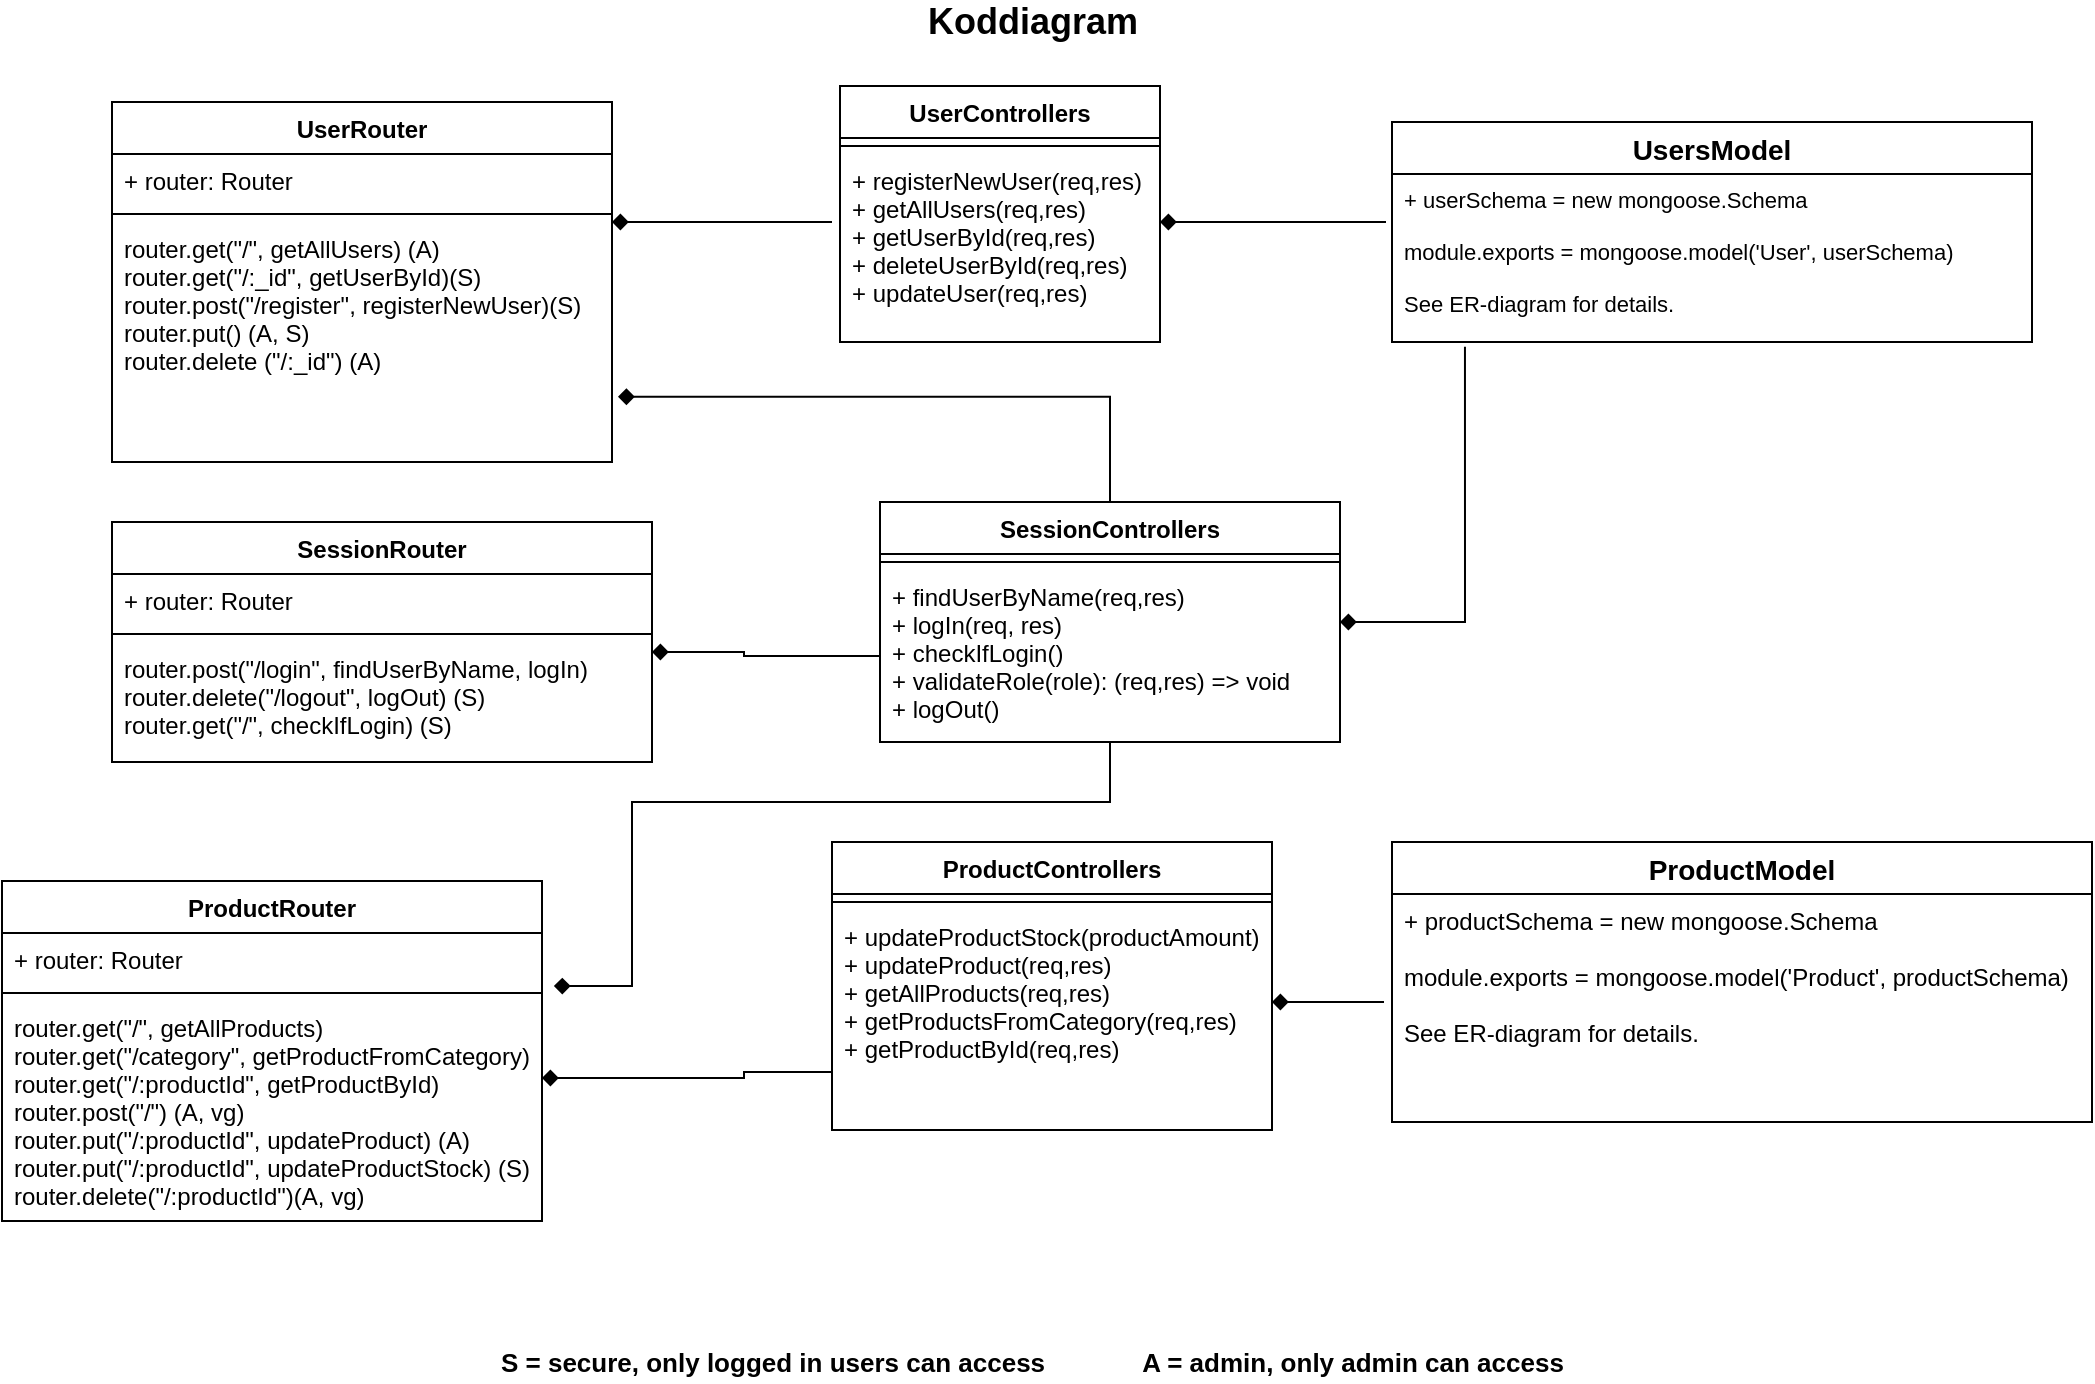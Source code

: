 <mxfile version="14.1.2" type="github">
  <diagram name="Page-1" id="5f0bae14-7c28-e335-631c-24af17079c00">
    <mxGraphModel dx="1426" dy="945" grid="1" gridSize="10" guides="1" tooltips="1" connect="1" arrows="1" fold="1" page="1" pageScale="1" pageWidth="1100" pageHeight="850" background="#ffffff" math="0" shadow="0">
      <root>
        <mxCell id="0" />
        <mxCell id="1" parent="0" />
        <mxCell id="vIjA369l-1uuV4axcZcj-1" value="UserRouter" style="swimlane;fontStyle=1;align=center;verticalAlign=top;childLayout=stackLayout;horizontal=1;startSize=26;horizontalStack=0;resizeParent=1;resizeParentMax=0;resizeLast=0;collapsible=1;marginBottom=0;" vertex="1" parent="1">
          <mxGeometry x="90" y="120" width="250" height="180" as="geometry" />
        </mxCell>
        <mxCell id="vIjA369l-1uuV4axcZcj-2" value="+ router: Router" style="text;strokeColor=none;fillColor=none;align=left;verticalAlign=top;spacingLeft=4;spacingRight=4;overflow=hidden;rotatable=0;points=[[0,0.5],[1,0.5]];portConstraint=eastwest;" vertex="1" parent="vIjA369l-1uuV4axcZcj-1">
          <mxGeometry y="26" width="250" height="26" as="geometry" />
        </mxCell>
        <mxCell id="vIjA369l-1uuV4axcZcj-3" value="" style="line;strokeWidth=1;fillColor=none;align=left;verticalAlign=middle;spacingTop=-1;spacingLeft=3;spacingRight=3;rotatable=0;labelPosition=right;points=[];portConstraint=eastwest;" vertex="1" parent="vIjA369l-1uuV4axcZcj-1">
          <mxGeometry y="52" width="250" height="8" as="geometry" />
        </mxCell>
        <mxCell id="vIjA369l-1uuV4axcZcj-4" value="router.get(&quot;/&quot;, getAllUsers) (A)&#xa;router.get(&quot;/:_id&quot;, getUserById)(S)&#xa;router.post(&quot;/register&quot;, registerNewUser)(S)&#xa;router.put() (A, S)&#xa;router.delete (&quot;/:_id&quot;) (A)" style="text;strokeColor=none;fillColor=none;align=left;verticalAlign=top;spacingLeft=4;spacingRight=4;overflow=hidden;rotatable=0;points=[[0,0.5],[1,0.5]];portConstraint=eastwest;" vertex="1" parent="vIjA369l-1uuV4axcZcj-1">
          <mxGeometry y="60" width="250" height="120" as="geometry" />
        </mxCell>
        <mxCell id="vIjA369l-1uuV4axcZcj-5" value="SessionRouter" style="swimlane;fontStyle=1;align=center;verticalAlign=top;childLayout=stackLayout;horizontal=1;startSize=26;horizontalStack=0;resizeParent=1;resizeParentMax=0;resizeLast=0;collapsible=1;marginBottom=0;" vertex="1" parent="1">
          <mxGeometry x="90" y="330" width="270" height="120" as="geometry" />
        </mxCell>
        <mxCell id="vIjA369l-1uuV4axcZcj-6" value="+ router: Router" style="text;strokeColor=none;fillColor=none;align=left;verticalAlign=top;spacingLeft=4;spacingRight=4;overflow=hidden;rotatable=0;points=[[0,0.5],[1,0.5]];portConstraint=eastwest;" vertex="1" parent="vIjA369l-1uuV4axcZcj-5">
          <mxGeometry y="26" width="270" height="26" as="geometry" />
        </mxCell>
        <mxCell id="vIjA369l-1uuV4axcZcj-7" value="" style="line;strokeWidth=1;fillColor=none;align=left;verticalAlign=middle;spacingTop=-1;spacingLeft=3;spacingRight=3;rotatable=0;labelPosition=right;points=[];portConstraint=eastwest;" vertex="1" parent="vIjA369l-1uuV4axcZcj-5">
          <mxGeometry y="52" width="270" height="8" as="geometry" />
        </mxCell>
        <mxCell id="vIjA369l-1uuV4axcZcj-8" value="router.post(&quot;/login&quot;, findUserByName, logIn) &#xa;router.delete(&quot;/logout&quot;, logOut) (S)&#xa;router.get(&quot;/&quot;, checkIfLogin) (S)" style="text;strokeColor=none;fillColor=none;align=left;verticalAlign=top;spacingLeft=4;spacingRight=4;overflow=hidden;rotatable=0;points=[[0,0.5],[1,0.5]];portConstraint=eastwest;" vertex="1" parent="vIjA369l-1uuV4axcZcj-5">
          <mxGeometry y="60" width="270" height="60" as="geometry" />
        </mxCell>
        <mxCell id="vIjA369l-1uuV4axcZcj-9" value="UsersModel" style="swimlane;fontStyle=1;childLayout=stackLayout;horizontal=1;startSize=26;horizontalStack=0;resizeParent=1;resizeParentMax=0;resizeLast=0;collapsible=1;marginBottom=0;align=center;fontSize=14;" vertex="1" parent="1">
          <mxGeometry x="730" y="130" width="320" height="110" as="geometry" />
        </mxCell>
        <mxCell id="vIjA369l-1uuV4axcZcj-10" value="+ userSchema = new mongoose.Schema&#xa;&#xa;module.exports = mongoose.model(&#39;User&#39;, userSchema)&#xa;&#xa;See ER-diagram for details. " style="text;strokeColor=none;fillColor=none;spacingLeft=4;spacingRight=4;overflow=hidden;rotatable=0;points=[[0,0.5],[1,0.5]];portConstraint=eastwest;fontSize=11;" vertex="1" parent="vIjA369l-1uuV4axcZcj-9">
          <mxGeometry y="26" width="320" height="84" as="geometry" />
        </mxCell>
        <mxCell id="vIjA369l-1uuV4axcZcj-11" value="UserControllers" style="swimlane;fontStyle=1;align=center;verticalAlign=top;childLayout=stackLayout;horizontal=1;startSize=26;horizontalStack=0;resizeParent=1;resizeParentMax=0;resizeLast=0;collapsible=1;marginBottom=0;" vertex="1" parent="1">
          <mxGeometry x="454" y="112" width="160" height="128" as="geometry" />
        </mxCell>
        <mxCell id="vIjA369l-1uuV4axcZcj-12" value="" style="line;strokeWidth=1;fillColor=none;align=left;verticalAlign=middle;spacingTop=-1;spacingLeft=3;spacingRight=3;rotatable=0;labelPosition=right;points=[];portConstraint=eastwest;" vertex="1" parent="vIjA369l-1uuV4axcZcj-11">
          <mxGeometry y="26" width="160" height="8" as="geometry" />
        </mxCell>
        <mxCell id="vIjA369l-1uuV4axcZcj-13" value="+ registerNewUser(req,res)&#xa;+ getAllUsers(req,res)&#xa;+ getUserById(req,res)&#xa;+ deleteUserById(req,res)&#xa;+ updateUser(req,res)" style="text;strokeColor=none;fillColor=none;align=left;verticalAlign=top;spacingLeft=4;spacingRight=4;overflow=hidden;rotatable=0;points=[[0,0.5],[1,0.5]];portConstraint=eastwest;" vertex="1" parent="vIjA369l-1uuV4axcZcj-11">
          <mxGeometry y="34" width="160" height="94" as="geometry" />
        </mxCell>
        <mxCell id="vIjA369l-1uuV4axcZcj-14" style="edgeStyle=orthogonalEdgeStyle;rounded=0;orthogonalLoop=1;jettySize=auto;html=1;endArrow=none;endFill=0;startArrow=diamond;startFill=1;" edge="1" parent="1" source="vIjA369l-1uuV4axcZcj-34" target="vIjA369l-1uuV4axcZcj-30">
          <mxGeometry relative="1" as="geometry">
            <mxPoint x="400" y="608" as="targetPoint" />
            <Array as="points">
              <mxPoint x="406" y="608" />
              <mxPoint x="406" y="605" />
            </Array>
          </mxGeometry>
        </mxCell>
        <mxCell id="vIjA369l-1uuV4axcZcj-15" style="edgeStyle=orthogonalEdgeStyle;rounded=0;orthogonalLoop=1;jettySize=auto;html=1;endArrow=none;endFill=0;startArrow=diamond;startFill=1;" edge="1" parent="1" source="vIjA369l-1uuV4axcZcj-30">
          <mxGeometry relative="1" as="geometry">
            <mxPoint x="726" y="570" as="targetPoint" />
            <Array as="points">
              <mxPoint x="670" y="570" />
              <mxPoint x="670" y="570" />
            </Array>
          </mxGeometry>
        </mxCell>
        <mxCell id="vIjA369l-1uuV4axcZcj-16" style="edgeStyle=orthogonalEdgeStyle;rounded=0;orthogonalLoop=1;jettySize=auto;html=1;endArrow=none;endFill=0;startArrow=diamond;startFill=1;entryX=-0.025;entryY=0.362;entryDx=0;entryDy=0;entryPerimeter=0;" edge="1" parent="1" source="vIjA369l-1uuV4axcZcj-4" target="vIjA369l-1uuV4axcZcj-13">
          <mxGeometry relative="1" as="geometry">
            <mxPoint x="440" y="180" as="targetPoint" />
            <Array as="points">
              <mxPoint x="370" y="180" />
              <mxPoint x="370" y="180" />
            </Array>
          </mxGeometry>
        </mxCell>
        <mxCell id="vIjA369l-1uuV4axcZcj-17" style="edgeStyle=orthogonalEdgeStyle;rounded=0;orthogonalLoop=1;jettySize=auto;html=1;endArrow=none;endFill=0;startArrow=diamond;startFill=1;" edge="1" parent="1" source="vIjA369l-1uuV4axcZcj-13">
          <mxGeometry relative="1" as="geometry">
            <mxPoint x="727" y="180" as="targetPoint" />
            <Array as="points">
              <mxPoint x="727" y="180" />
            </Array>
          </mxGeometry>
        </mxCell>
        <mxCell id="vIjA369l-1uuV4axcZcj-18" value="&lt;font style=&quot;font-size: 18px&quot;&gt;&lt;b&gt;Koddiagram&lt;/b&gt;&lt;/font&gt;" style="text;html=1;align=center;verticalAlign=middle;resizable=0;points=[];autosize=1;fontSize=12;" vertex="1" parent="1">
          <mxGeometry x="490" y="70" width="120" height="20" as="geometry" />
        </mxCell>
        <mxCell id="vIjA369l-1uuV4axcZcj-19" style="edgeStyle=orthogonalEdgeStyle;rounded=0;orthogonalLoop=1;jettySize=auto;html=1;fontSize=12;startArrow=diamond;startFill=1;endArrow=none;endFill=0;entryX=0;entryY=0.5;entryDx=0;entryDy=0;" edge="1" parent="1" source="vIjA369l-1uuV4axcZcj-8" target="vIjA369l-1uuV4axcZcj-27">
          <mxGeometry relative="1" as="geometry">
            <mxPoint x="406" y="395" as="targetPoint" />
            <Array as="points">
              <mxPoint x="406" y="395" />
              <mxPoint x="406" y="397" />
            </Array>
          </mxGeometry>
        </mxCell>
        <mxCell id="vIjA369l-1uuV4axcZcj-20" style="edgeStyle=orthogonalEdgeStyle;rounded=0;orthogonalLoop=1;jettySize=auto;html=1;entryX=0.114;entryY=1.029;entryDx=0;entryDy=0;entryPerimeter=0;fontSize=12;endArrow=none;endFill=0;startArrow=diamond;startFill=1;" edge="1" parent="1" source="vIjA369l-1uuV4axcZcj-27" target="vIjA369l-1uuV4axcZcj-10">
          <mxGeometry relative="1" as="geometry">
            <mxPoint x="731.98" y="280.35" as="targetPoint" />
            <Array as="points">
              <mxPoint x="766" y="380" />
            </Array>
          </mxGeometry>
        </mxCell>
        <mxCell id="vIjA369l-1uuV4axcZcj-21" value="ProductModel" style="swimlane;fontStyle=1;childLayout=stackLayout;horizontal=1;startSize=26;horizontalStack=0;resizeParent=1;resizeParentMax=0;resizeLast=0;collapsible=1;marginBottom=0;align=center;fontSize=14;" vertex="1" parent="1">
          <mxGeometry x="730" y="490" width="350" height="140" as="geometry" />
        </mxCell>
        <mxCell id="vIjA369l-1uuV4axcZcj-22" value="+ productSchema = new mongoose.Schema&#xa;&#xa;module.exports = mongoose.model(&#39;Product&#39;, productSchema)&#xa;&#xa;See ER-diagram for details. " style="text;strokeColor=none;fillColor=none;spacingLeft=4;spacingRight=4;overflow=hidden;rotatable=0;points=[[0,0.5],[1,0.5]];portConstraint=eastwest;fontSize=12;" vertex="1" parent="vIjA369l-1uuV4axcZcj-21">
          <mxGeometry y="26" width="350" height="114" as="geometry" />
        </mxCell>
        <mxCell id="vIjA369l-1uuV4axcZcj-23" style="edgeStyle=orthogonalEdgeStyle;rounded=0;orthogonalLoop=1;jettySize=auto;html=1;entryX=1.012;entryY=0.728;entryDx=0;entryDy=0;entryPerimeter=0;startArrow=none;startFill=0;endArrow=diamond;endFill=1;" edge="1" parent="1" source="vIjA369l-1uuV4axcZcj-25" target="vIjA369l-1uuV4axcZcj-4">
          <mxGeometry relative="1" as="geometry" />
        </mxCell>
        <mxCell id="vIjA369l-1uuV4axcZcj-24" style="edgeStyle=orthogonalEdgeStyle;rounded=0;orthogonalLoop=1;jettySize=auto;html=1;entryX=1.022;entryY=1.02;entryDx=0;entryDy=0;entryPerimeter=0;startArrow=none;startFill=0;endArrow=diamond;endFill=1;" edge="1" parent="1" source="vIjA369l-1uuV4axcZcj-25" target="vIjA369l-1uuV4axcZcj-32">
          <mxGeometry relative="1" as="geometry">
            <Array as="points">
              <mxPoint x="589" y="470" />
              <mxPoint x="350" y="470" />
              <mxPoint x="350" y="562" />
            </Array>
          </mxGeometry>
        </mxCell>
        <mxCell id="vIjA369l-1uuV4axcZcj-25" value="SessionControllers" style="swimlane;fontStyle=1;align=center;verticalAlign=top;childLayout=stackLayout;horizontal=1;startSize=26;horizontalStack=0;resizeParent=1;resizeParentMax=0;resizeLast=0;collapsible=1;marginBottom=0;" vertex="1" parent="1">
          <mxGeometry x="474" y="320" width="230" height="120" as="geometry" />
        </mxCell>
        <mxCell id="vIjA369l-1uuV4axcZcj-26" value="" style="line;strokeWidth=1;fillColor=none;align=left;verticalAlign=middle;spacingTop=-1;spacingLeft=3;spacingRight=3;rotatable=0;labelPosition=right;points=[];portConstraint=eastwest;" vertex="1" parent="vIjA369l-1uuV4axcZcj-25">
          <mxGeometry y="26" width="230" height="8" as="geometry" />
        </mxCell>
        <mxCell id="vIjA369l-1uuV4axcZcj-27" value="+ findUserByName(req,res)&#xa;+ logIn(req, res) &#xa;+ checkIfLogin()&#xa;+ validateRole(role): (req,res) =&gt; void&#xa;+ logOut()" style="text;strokeColor=none;fillColor=none;align=left;verticalAlign=top;spacingLeft=4;spacingRight=4;overflow=hidden;rotatable=0;points=[[0,0.5],[1,0.5]];portConstraint=eastwest;" vertex="1" parent="vIjA369l-1uuV4axcZcj-25">
          <mxGeometry y="34" width="230" height="86" as="geometry" />
        </mxCell>
        <mxCell id="vIjA369l-1uuV4axcZcj-28" value="ProductControllers" style="swimlane;fontStyle=1;align=center;verticalAlign=top;childLayout=stackLayout;horizontal=1;startSize=26;horizontalStack=0;resizeParent=1;resizeParentMax=0;resizeLast=0;collapsible=1;marginBottom=0;" vertex="1" parent="1">
          <mxGeometry x="450" y="490" width="220" height="144" as="geometry" />
        </mxCell>
        <mxCell id="vIjA369l-1uuV4axcZcj-29" value="" style="line;strokeWidth=1;fillColor=none;align=left;verticalAlign=middle;spacingTop=-1;spacingLeft=3;spacingRight=3;rotatable=0;labelPosition=right;points=[];portConstraint=eastwest;" vertex="1" parent="vIjA369l-1uuV4axcZcj-28">
          <mxGeometry y="26" width="220" height="8" as="geometry" />
        </mxCell>
        <mxCell id="vIjA369l-1uuV4axcZcj-30" value="+ updateProductStock(productAmount)&#xa;+ updateProduct(req,res) &#xa;+ getAllProducts(req,res)&#xa;+ getProductsFromCategory(req,res)&#xa;+ getProductById(req,res)" style="text;strokeColor=none;fillColor=none;align=left;verticalAlign=top;spacingLeft=4;spacingRight=4;overflow=hidden;rotatable=0;points=[[0,0.5],[1,0.5]];portConstraint=eastwest;" vertex="1" parent="vIjA369l-1uuV4axcZcj-28">
          <mxGeometry y="34" width="220" height="110" as="geometry" />
        </mxCell>
        <mxCell id="vIjA369l-1uuV4axcZcj-31" value="ProductRouter" style="swimlane;fontStyle=1;align=center;verticalAlign=top;childLayout=stackLayout;horizontal=1;startSize=26;horizontalStack=0;resizeParent=1;resizeParentMax=0;resizeLast=0;collapsible=1;marginBottom=0;" vertex="1" parent="1">
          <mxGeometry x="35" y="509.5" width="270" height="170" as="geometry" />
        </mxCell>
        <mxCell id="vIjA369l-1uuV4axcZcj-32" value="+ router: Router" style="text;strokeColor=none;fillColor=none;align=left;verticalAlign=top;spacingLeft=4;spacingRight=4;overflow=hidden;rotatable=0;points=[[0,0.5],[1,0.5]];portConstraint=eastwest;" vertex="1" parent="vIjA369l-1uuV4axcZcj-31">
          <mxGeometry y="26" width="270" height="26" as="geometry" />
        </mxCell>
        <mxCell id="vIjA369l-1uuV4axcZcj-33" value="" style="line;strokeWidth=1;fillColor=none;align=left;verticalAlign=middle;spacingTop=-1;spacingLeft=3;spacingRight=3;rotatable=0;labelPosition=right;points=[];portConstraint=eastwest;" vertex="1" parent="vIjA369l-1uuV4axcZcj-31">
          <mxGeometry y="52" width="270" height="8" as="geometry" />
        </mxCell>
        <mxCell id="vIjA369l-1uuV4axcZcj-34" value="router.get(&quot;/&quot;, getAllProducts)&#xa;router.get(&quot;/category&quot;, getProductFromCategory)&#xa;router.get(&quot;/:productId&quot;, getProductById)&#xa;router.post(&quot;/&quot;) (A, vg)&#xa;router.put(&quot;/:productId&quot;, updateProduct) (A)&#xa;router.put(&quot;/:productId&quot;, updateProductStock) (S)&#xa;router.delete(&quot;/:productId&quot;)(A, vg)&#xa;" style="text;strokeColor=none;fillColor=none;align=left;verticalAlign=top;spacingLeft=4;spacingRight=4;overflow=hidden;rotatable=0;points=[[0,0.5],[1,0.5]];portConstraint=eastwest;" vertex="1" parent="vIjA369l-1uuV4axcZcj-31">
          <mxGeometry y="60" width="270" height="110" as="geometry" />
        </mxCell>
        <mxCell id="vIjA369l-1uuV4axcZcj-35" value="S = secure, only logged in users can access" style="text;html=1;align=center;verticalAlign=middle;resizable=0;points=[];autosize=1;fontSize=13;fontStyle=1" vertex="1" parent="1">
          <mxGeometry x="275" y="740" width="290" height="20" as="geometry" />
        </mxCell>
        <mxCell id="vIjA369l-1uuV4axcZcj-36" value="A = admin, only admin can access" style="text;html=1;align=center;verticalAlign=middle;resizable=0;points=[];autosize=1;fontSize=13;fontStyle=1" vertex="1" parent="1">
          <mxGeometry x="595" y="740" width="230" height="20" as="geometry" />
        </mxCell>
      </root>
    </mxGraphModel>
  </diagram>
</mxfile>
